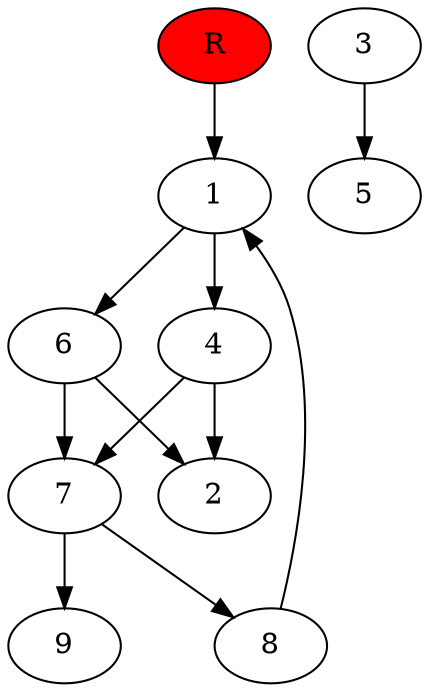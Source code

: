digraph prb33903 {
	1
	2
	3
	4
	5
	6
	7
	8
	R [fillcolor="#ff0000" style=filled]
	1 -> 4
	1 -> 6
	3 -> 5
	4 -> 2
	4 -> 7
	6 -> 2
	6 -> 7
	7 -> 8
	7 -> 9
	8 -> 1
	R -> 1
}
